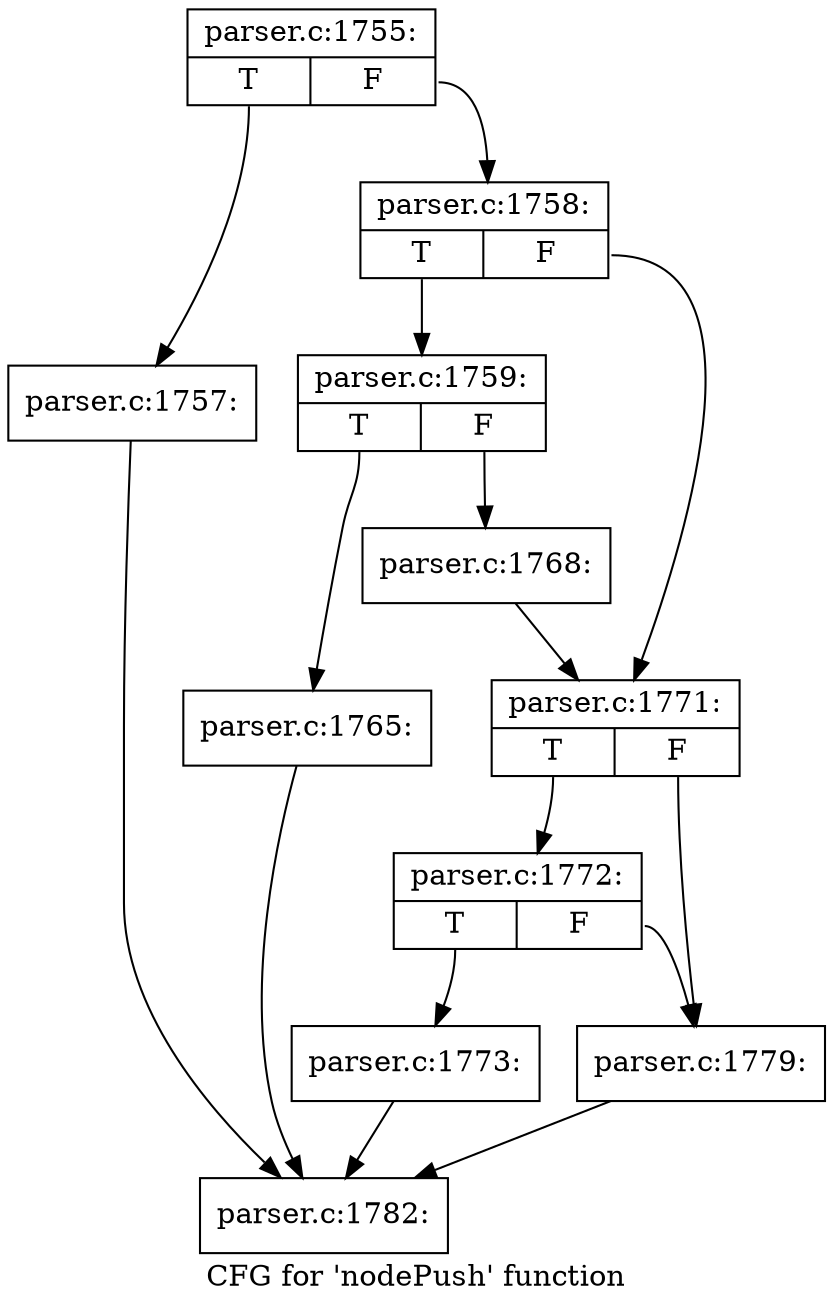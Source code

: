 digraph "CFG for 'nodePush' function" {
	label="CFG for 'nodePush' function";

	Node0x574db10 [shape=record,label="{parser.c:1755:|{<s0>T|<s1>F}}"];
	Node0x574db10:s0 -> Node0x574b2a0;
	Node0x574db10:s1 -> Node0x574b2f0;
	Node0x574b2a0 [shape=record,label="{parser.c:1757:}"];
	Node0x574b2a0 -> Node0x574b850;
	Node0x574b2f0 [shape=record,label="{parser.c:1758:|{<s0>T|<s1>F}}"];
	Node0x574b2f0:s0 -> Node0x574c2f0;
	Node0x574b2f0:s1 -> Node0x574c340;
	Node0x574c2f0 [shape=record,label="{parser.c:1759:|{<s0>T|<s1>F}}"];
	Node0x574c2f0:s0 -> Node0x574d4d0;
	Node0x574c2f0:s1 -> Node0x574d520;
	Node0x574d4d0 [shape=record,label="{parser.c:1765:}"];
	Node0x574d4d0 -> Node0x574b850;
	Node0x574d520 [shape=record,label="{parser.c:1768:}"];
	Node0x574d520 -> Node0x574c340;
	Node0x574c340 [shape=record,label="{parser.c:1771:|{<s0>T|<s1>F}}"];
	Node0x574c340:s0 -> Node0x574e4d0;
	Node0x574c340:s1 -> Node0x574e480;
	Node0x574e4d0 [shape=record,label="{parser.c:1772:|{<s0>T|<s1>F}}"];
	Node0x574e4d0:s0 -> Node0x5742080;
	Node0x574e4d0:s1 -> Node0x574e480;
	Node0x5742080 [shape=record,label="{parser.c:1773:}"];
	Node0x5742080 -> Node0x574b850;
	Node0x574e480 [shape=record,label="{parser.c:1779:}"];
	Node0x574e480 -> Node0x574b850;
	Node0x574b850 [shape=record,label="{parser.c:1782:}"];
}
